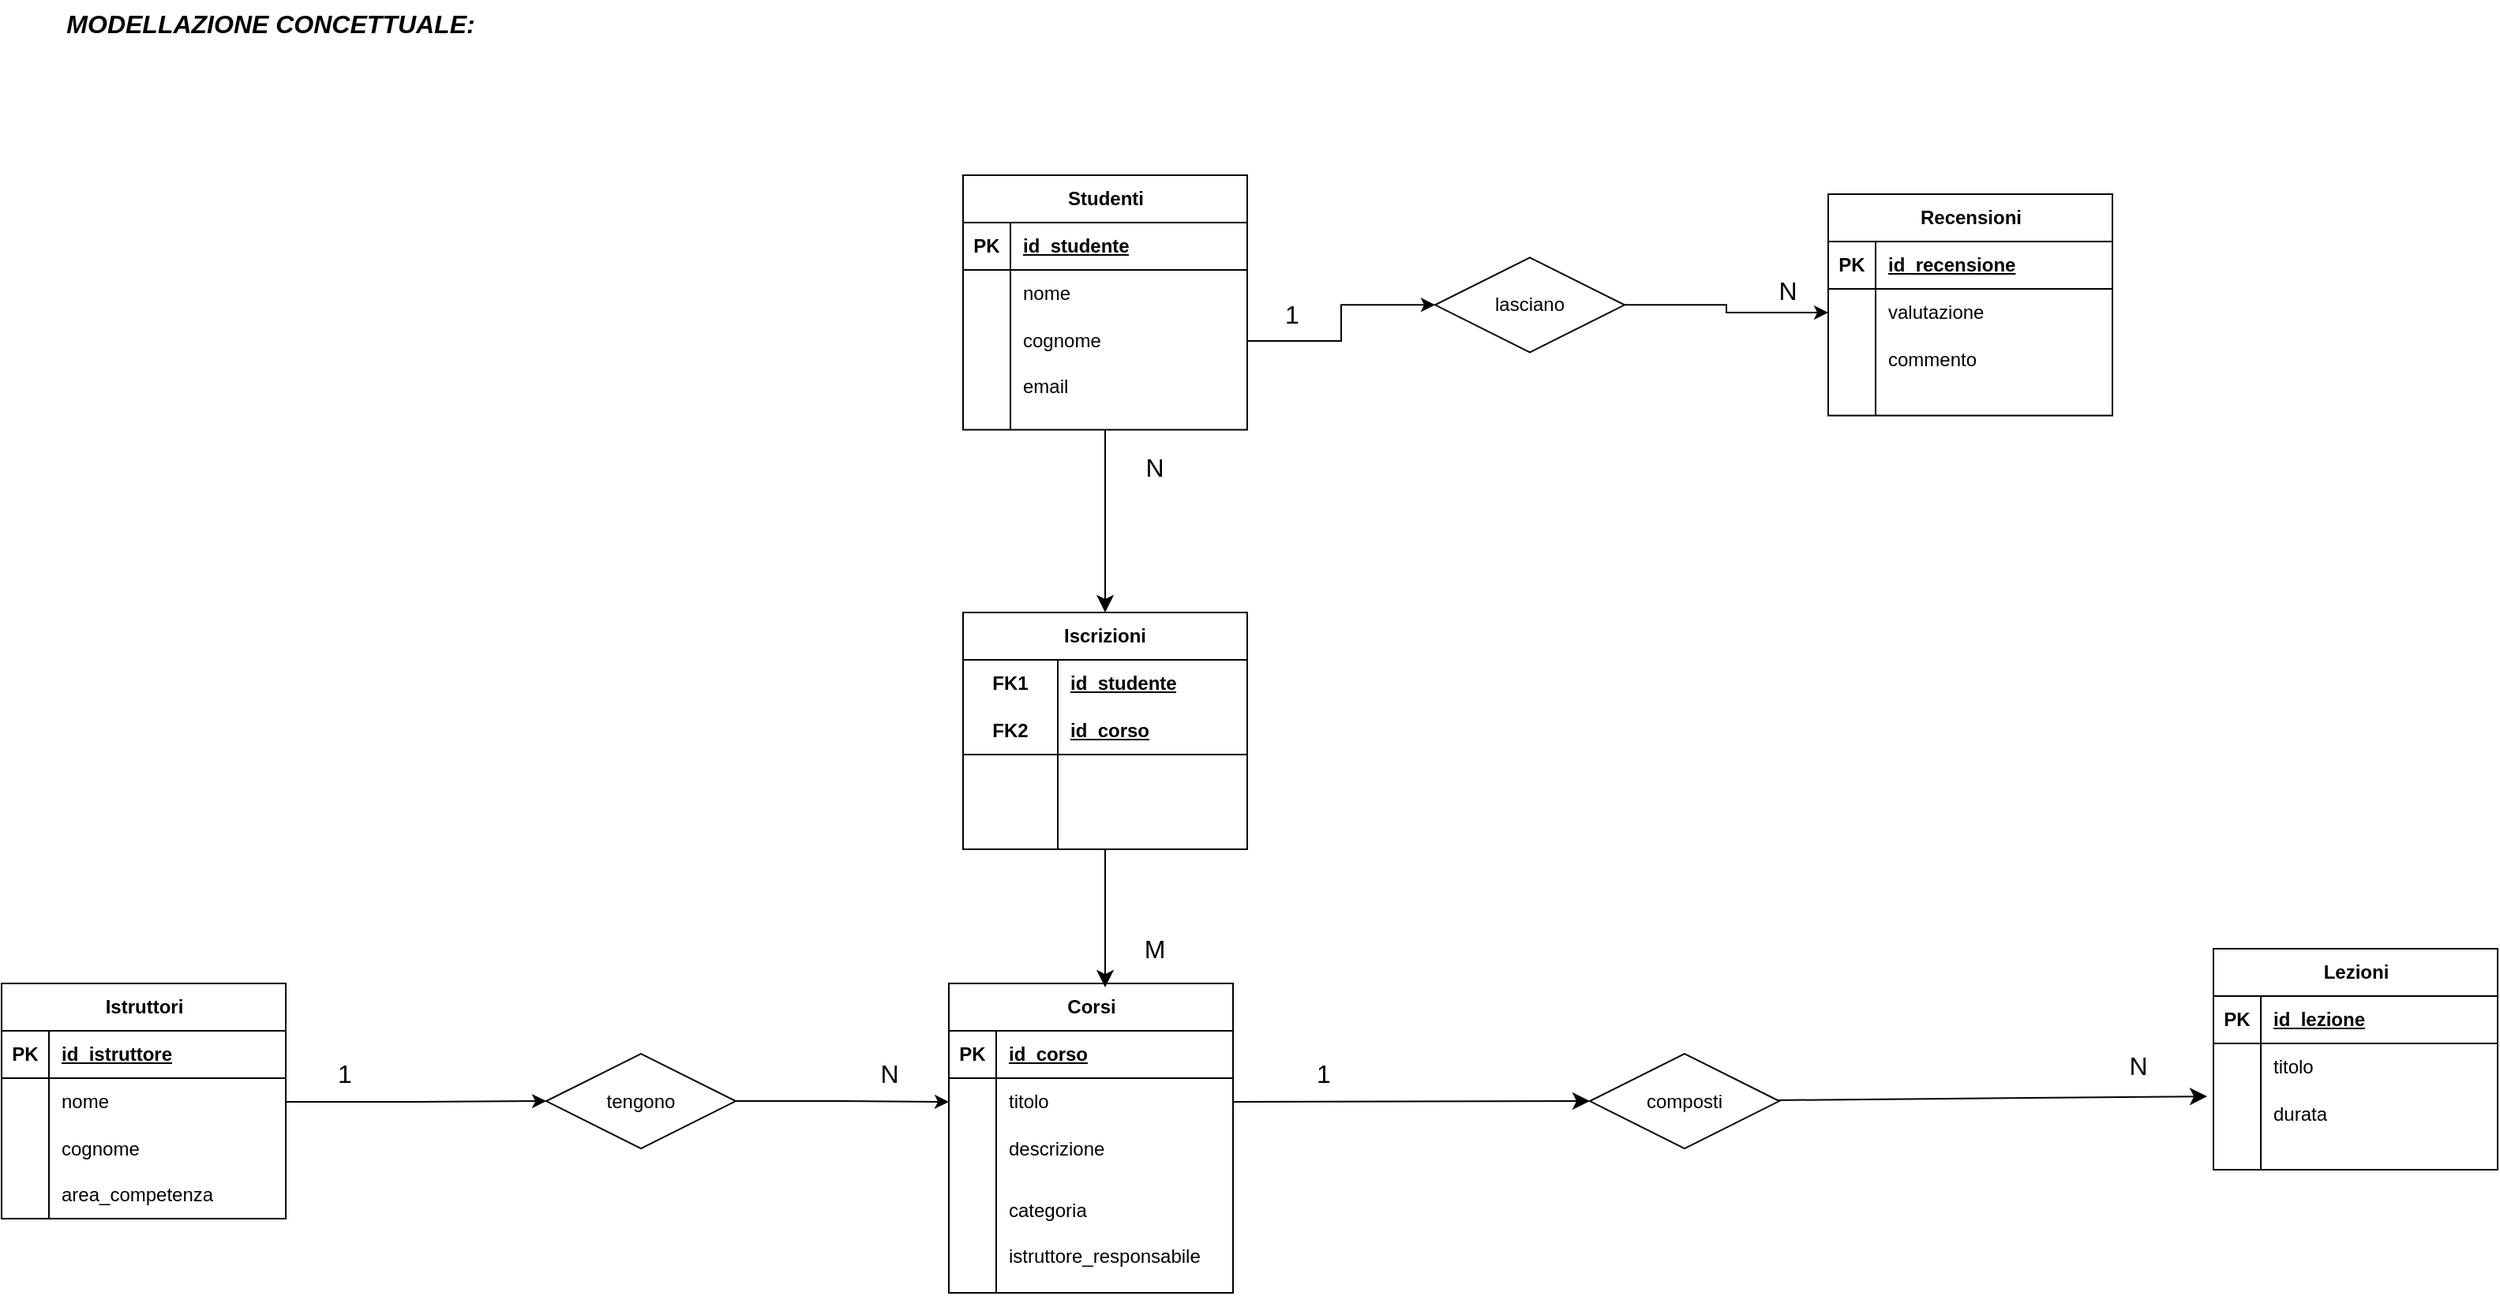 <mxfile version="25.0.1">
  <diagram name="Pagina-1" id="RCfNwhT3xRgk-kJwh4J0">
    <mxGraphModel dx="3114" dy="1766" grid="0" gridSize="10" guides="1" tooltips="1" connect="1" arrows="1" fold="1" page="0" pageScale="1" pageWidth="827" pageHeight="1169" math="0" shadow="0">
      <root>
        <mxCell id="0" />
        <mxCell id="1" parent="0" />
        <mxCell id="xzG_FatZfTLT_QW6iDGj-10" value="Corsi" style="shape=table;startSize=30;container=1;collapsible=1;childLayout=tableLayout;fixedRows=1;rowLines=0;fontStyle=1;align=center;resizeLast=1;html=1;" parent="1" vertex="1">
          <mxGeometry x="-467" y="129" width="180" height="196.012" as="geometry" />
        </mxCell>
        <mxCell id="xzG_FatZfTLT_QW6iDGj-11" value="" style="shape=tableRow;horizontal=0;startSize=0;swimlaneHead=0;swimlaneBody=0;fillColor=none;collapsible=0;dropTarget=0;points=[[0,0.5],[1,0.5]];portConstraint=eastwest;top=0;left=0;right=0;bottom=1;" parent="xzG_FatZfTLT_QW6iDGj-10" vertex="1">
          <mxGeometry y="30" width="180" height="30" as="geometry" />
        </mxCell>
        <mxCell id="xzG_FatZfTLT_QW6iDGj-12" value="PK" style="shape=partialRectangle;connectable=0;fillColor=none;top=0;left=0;bottom=0;right=0;fontStyle=1;overflow=hidden;whiteSpace=wrap;html=1;" parent="xzG_FatZfTLT_QW6iDGj-11" vertex="1">
          <mxGeometry width="30" height="30" as="geometry">
            <mxRectangle width="30" height="30" as="alternateBounds" />
          </mxGeometry>
        </mxCell>
        <mxCell id="xzG_FatZfTLT_QW6iDGj-13" value="id_corso" style="shape=partialRectangle;connectable=0;fillColor=none;top=0;left=0;bottom=0;right=0;align=left;spacingLeft=6;fontStyle=5;overflow=hidden;whiteSpace=wrap;html=1;" parent="xzG_FatZfTLT_QW6iDGj-11" vertex="1">
          <mxGeometry x="30" width="150" height="30" as="geometry">
            <mxRectangle width="150" height="30" as="alternateBounds" />
          </mxGeometry>
        </mxCell>
        <mxCell id="xzG_FatZfTLT_QW6iDGj-14" value="" style="shape=tableRow;horizontal=0;startSize=0;swimlaneHead=0;swimlaneBody=0;fillColor=none;collapsible=0;dropTarget=0;points=[[0,0.5],[1,0.5]];portConstraint=eastwest;top=0;left=0;right=0;bottom=0;" parent="xzG_FatZfTLT_QW6iDGj-10" vertex="1">
          <mxGeometry y="60" width="180" height="30" as="geometry" />
        </mxCell>
        <mxCell id="xzG_FatZfTLT_QW6iDGj-15" value="" style="shape=partialRectangle;connectable=0;fillColor=none;top=0;left=0;bottom=0;right=0;editable=1;overflow=hidden;whiteSpace=wrap;html=1;" parent="xzG_FatZfTLT_QW6iDGj-14" vertex="1">
          <mxGeometry width="30" height="30" as="geometry">
            <mxRectangle width="30" height="30" as="alternateBounds" />
          </mxGeometry>
        </mxCell>
        <mxCell id="xzG_FatZfTLT_QW6iDGj-16" value="titolo" style="shape=partialRectangle;connectable=0;fillColor=none;top=0;left=0;bottom=0;right=0;align=left;spacingLeft=6;overflow=hidden;whiteSpace=wrap;html=1;" parent="xzG_FatZfTLT_QW6iDGj-14" vertex="1">
          <mxGeometry x="30" width="150" height="30" as="geometry">
            <mxRectangle width="150" height="30" as="alternateBounds" />
          </mxGeometry>
        </mxCell>
        <mxCell id="xzG_FatZfTLT_QW6iDGj-17" value="" style="shape=tableRow;horizontal=0;startSize=0;swimlaneHead=0;swimlaneBody=0;fillColor=none;collapsible=0;dropTarget=0;points=[[0,0.5],[1,0.5]];portConstraint=eastwest;top=0;left=0;right=0;bottom=0;" parent="xzG_FatZfTLT_QW6iDGj-10" vertex="1">
          <mxGeometry y="90" width="180" height="29" as="geometry" />
        </mxCell>
        <mxCell id="xzG_FatZfTLT_QW6iDGj-18" value="" style="shape=partialRectangle;connectable=0;fillColor=none;top=0;left=0;bottom=0;right=0;editable=1;overflow=hidden;whiteSpace=wrap;html=1;" parent="xzG_FatZfTLT_QW6iDGj-17" vertex="1">
          <mxGeometry width="30" height="29" as="geometry">
            <mxRectangle width="30" height="29" as="alternateBounds" />
          </mxGeometry>
        </mxCell>
        <mxCell id="xzG_FatZfTLT_QW6iDGj-19" value="descrizione" style="shape=partialRectangle;connectable=0;fillColor=none;top=0;left=0;bottom=0;right=0;align=left;spacingLeft=6;overflow=hidden;whiteSpace=wrap;html=1;" parent="xzG_FatZfTLT_QW6iDGj-17" vertex="1">
          <mxGeometry x="30" width="150" height="29" as="geometry">
            <mxRectangle width="150" height="29" as="alternateBounds" />
          </mxGeometry>
        </mxCell>
        <mxCell id="xzG_FatZfTLT_QW6iDGj-20" value="" style="shape=tableRow;horizontal=0;startSize=0;swimlaneHead=0;swimlaneBody=0;fillColor=none;collapsible=0;dropTarget=0;points=[[0,0.5],[1,0.5]];portConstraint=eastwest;top=0;left=0;right=0;bottom=0;" parent="xzG_FatZfTLT_QW6iDGj-10" vertex="1">
          <mxGeometry y="119" width="180" height="77" as="geometry" />
        </mxCell>
        <mxCell id="xzG_FatZfTLT_QW6iDGj-21" value="" style="shape=partialRectangle;connectable=0;fillColor=none;top=0;left=0;bottom=0;right=0;editable=1;overflow=hidden;whiteSpace=wrap;html=1;" parent="xzG_FatZfTLT_QW6iDGj-20" vertex="1">
          <mxGeometry width="30" height="77" as="geometry">
            <mxRectangle width="30" height="77" as="alternateBounds" />
          </mxGeometry>
        </mxCell>
        <mxCell id="xzG_FatZfTLT_QW6iDGj-22" value="categoria&lt;div&gt;&lt;br&gt;&lt;/div&gt;&lt;div&gt;istruttore_responsabile&lt;/div&gt;" style="shape=partialRectangle;connectable=0;fillColor=none;top=0;left=0;bottom=0;right=0;align=left;spacingLeft=6;overflow=hidden;whiteSpace=wrap;html=1;" parent="xzG_FatZfTLT_QW6iDGj-20" vertex="1">
          <mxGeometry x="30" width="150" height="77" as="geometry">
            <mxRectangle width="150" height="77" as="alternateBounds" />
          </mxGeometry>
        </mxCell>
        <mxCell id="xzG_FatZfTLT_QW6iDGj-23" value="Lezioni" style="shape=table;startSize=30;container=1;collapsible=1;childLayout=tableLayout;fixedRows=1;rowLines=0;fontStyle=1;align=center;resizeLast=1;html=1;" parent="1" vertex="1">
          <mxGeometry x="334" y="107" width="180" height="140" as="geometry" />
        </mxCell>
        <mxCell id="xzG_FatZfTLT_QW6iDGj-24" value="" style="shape=tableRow;horizontal=0;startSize=0;swimlaneHead=0;swimlaneBody=0;fillColor=none;collapsible=0;dropTarget=0;points=[[0,0.5],[1,0.5]];portConstraint=eastwest;top=0;left=0;right=0;bottom=1;" parent="xzG_FatZfTLT_QW6iDGj-23" vertex="1">
          <mxGeometry y="30" width="180" height="30" as="geometry" />
        </mxCell>
        <mxCell id="xzG_FatZfTLT_QW6iDGj-25" value="PK" style="shape=partialRectangle;connectable=0;fillColor=none;top=0;left=0;bottom=0;right=0;fontStyle=1;overflow=hidden;whiteSpace=wrap;html=1;" parent="xzG_FatZfTLT_QW6iDGj-24" vertex="1">
          <mxGeometry width="30" height="30" as="geometry">
            <mxRectangle width="30" height="30" as="alternateBounds" />
          </mxGeometry>
        </mxCell>
        <mxCell id="xzG_FatZfTLT_QW6iDGj-26" value="id_lezione" style="shape=partialRectangle;connectable=0;fillColor=none;top=0;left=0;bottom=0;right=0;align=left;spacingLeft=6;fontStyle=5;overflow=hidden;whiteSpace=wrap;html=1;" parent="xzG_FatZfTLT_QW6iDGj-24" vertex="1">
          <mxGeometry x="30" width="150" height="30" as="geometry">
            <mxRectangle width="150" height="30" as="alternateBounds" />
          </mxGeometry>
        </mxCell>
        <mxCell id="xzG_FatZfTLT_QW6iDGj-27" value="" style="shape=tableRow;horizontal=0;startSize=0;swimlaneHead=0;swimlaneBody=0;fillColor=none;collapsible=0;dropTarget=0;points=[[0,0.5],[1,0.5]];portConstraint=eastwest;top=0;left=0;right=0;bottom=0;" parent="xzG_FatZfTLT_QW6iDGj-23" vertex="1">
          <mxGeometry y="60" width="180" height="30" as="geometry" />
        </mxCell>
        <mxCell id="xzG_FatZfTLT_QW6iDGj-28" value="" style="shape=partialRectangle;connectable=0;fillColor=none;top=0;left=0;bottom=0;right=0;editable=1;overflow=hidden;whiteSpace=wrap;html=1;" parent="xzG_FatZfTLT_QW6iDGj-27" vertex="1">
          <mxGeometry width="30" height="30" as="geometry">
            <mxRectangle width="30" height="30" as="alternateBounds" />
          </mxGeometry>
        </mxCell>
        <mxCell id="xzG_FatZfTLT_QW6iDGj-29" value="titolo" style="shape=partialRectangle;connectable=0;fillColor=none;top=0;left=0;bottom=0;right=0;align=left;spacingLeft=6;overflow=hidden;whiteSpace=wrap;html=1;" parent="xzG_FatZfTLT_QW6iDGj-27" vertex="1">
          <mxGeometry x="30" width="150" height="30" as="geometry">
            <mxRectangle width="150" height="30" as="alternateBounds" />
          </mxGeometry>
        </mxCell>
        <mxCell id="xzG_FatZfTLT_QW6iDGj-30" value="" style="shape=tableRow;horizontal=0;startSize=0;swimlaneHead=0;swimlaneBody=0;fillColor=none;collapsible=0;dropTarget=0;points=[[0,0.5],[1,0.5]];portConstraint=eastwest;top=0;left=0;right=0;bottom=0;" parent="xzG_FatZfTLT_QW6iDGj-23" vertex="1">
          <mxGeometry y="90" width="180" height="30" as="geometry" />
        </mxCell>
        <mxCell id="xzG_FatZfTLT_QW6iDGj-31" value="" style="shape=partialRectangle;connectable=0;fillColor=none;top=0;left=0;bottom=0;right=0;editable=1;overflow=hidden;whiteSpace=wrap;html=1;" parent="xzG_FatZfTLT_QW6iDGj-30" vertex="1">
          <mxGeometry width="30" height="30" as="geometry">
            <mxRectangle width="30" height="30" as="alternateBounds" />
          </mxGeometry>
        </mxCell>
        <mxCell id="xzG_FatZfTLT_QW6iDGj-32" value="durata" style="shape=partialRectangle;connectable=0;fillColor=none;top=0;left=0;bottom=0;right=0;align=left;spacingLeft=6;overflow=hidden;whiteSpace=wrap;html=1;" parent="xzG_FatZfTLT_QW6iDGj-30" vertex="1">
          <mxGeometry x="30" width="150" height="30" as="geometry">
            <mxRectangle width="150" height="30" as="alternateBounds" />
          </mxGeometry>
        </mxCell>
        <mxCell id="xzG_FatZfTLT_QW6iDGj-33" value="" style="shape=tableRow;horizontal=0;startSize=0;swimlaneHead=0;swimlaneBody=0;fillColor=none;collapsible=0;dropTarget=0;points=[[0,0.5],[1,0.5]];portConstraint=eastwest;top=0;left=0;right=0;bottom=0;" parent="xzG_FatZfTLT_QW6iDGj-23" vertex="1">
          <mxGeometry y="120" width="180" height="20" as="geometry" />
        </mxCell>
        <mxCell id="xzG_FatZfTLT_QW6iDGj-34" value="" style="shape=partialRectangle;connectable=0;fillColor=none;top=0;left=0;bottom=0;right=0;editable=1;overflow=hidden;whiteSpace=wrap;html=1;" parent="xzG_FatZfTLT_QW6iDGj-33" vertex="1">
          <mxGeometry width="30" height="20" as="geometry">
            <mxRectangle width="30" height="20" as="alternateBounds" />
          </mxGeometry>
        </mxCell>
        <mxCell id="xzG_FatZfTLT_QW6iDGj-35" value="&lt;div&gt;&lt;br&gt;&lt;/div&gt;" style="shape=partialRectangle;connectable=0;fillColor=none;top=0;left=0;bottom=0;right=0;align=left;spacingLeft=6;overflow=hidden;whiteSpace=wrap;html=1;" parent="xzG_FatZfTLT_QW6iDGj-33" vertex="1">
          <mxGeometry x="30" width="150" height="20" as="geometry">
            <mxRectangle width="150" height="20" as="alternateBounds" />
          </mxGeometry>
        </mxCell>
        <mxCell id="xzG_FatZfTLT_QW6iDGj-41" value="composti" style="shape=rhombus;perimeter=rhombusPerimeter;whiteSpace=wrap;html=1;align=center;" parent="1" vertex="1">
          <mxGeometry x="-61" y="173.51" width="120" height="60" as="geometry" />
        </mxCell>
        <mxCell id="xzG_FatZfTLT_QW6iDGj-42" style="edgeStyle=none;curved=1;rounded=0;orthogonalLoop=1;jettySize=auto;html=1;exitX=1;exitY=0.5;exitDx=0;exitDy=0;entryX=0;entryY=0.5;entryDx=0;entryDy=0;fontSize=12;startSize=8;endSize=8;" parent="1" source="xzG_FatZfTLT_QW6iDGj-14" target="xzG_FatZfTLT_QW6iDGj-41" edge="1">
          <mxGeometry relative="1" as="geometry" />
        </mxCell>
        <mxCell id="xzG_FatZfTLT_QW6iDGj-43" style="edgeStyle=none;curved=1;rounded=0;orthogonalLoop=1;jettySize=auto;html=1;entryX=-0.022;entryY=0.117;entryDx=0;entryDy=0;entryPerimeter=0;fontSize=12;startSize=8;endSize=8;" parent="1" source="xzG_FatZfTLT_QW6iDGj-41" target="xzG_FatZfTLT_QW6iDGj-30" edge="1">
          <mxGeometry relative="1" as="geometry" />
        </mxCell>
        <mxCell id="xzG_FatZfTLT_QW6iDGj-91" style="edgeStyle=none;curved=1;rounded=0;orthogonalLoop=1;jettySize=auto;html=1;entryX=0.5;entryY=0;entryDx=0;entryDy=0;fontSize=12;startSize=8;endSize=8;" parent="1" source="xzG_FatZfTLT_QW6iDGj-65" target="xzG_FatZfTLT_QW6iDGj-78" edge="1">
          <mxGeometry relative="1" as="geometry" />
        </mxCell>
        <mxCell id="xzG_FatZfTLT_QW6iDGj-65" value="Studenti" style="shape=table;startSize=30;container=1;collapsible=1;childLayout=tableLayout;fixedRows=1;rowLines=0;fontStyle=1;align=center;resizeLast=1;html=1;" parent="1" vertex="1">
          <mxGeometry x="-458" y="-383" width="180" height="161.273" as="geometry" />
        </mxCell>
        <mxCell id="xzG_FatZfTLT_QW6iDGj-66" value="" style="shape=tableRow;horizontal=0;startSize=0;swimlaneHead=0;swimlaneBody=0;fillColor=none;collapsible=0;dropTarget=0;points=[[0,0.5],[1,0.5]];portConstraint=eastwest;top=0;left=0;right=0;bottom=1;" parent="xzG_FatZfTLT_QW6iDGj-65" vertex="1">
          <mxGeometry y="30" width="180" height="30" as="geometry" />
        </mxCell>
        <mxCell id="xzG_FatZfTLT_QW6iDGj-67" value="PK" style="shape=partialRectangle;connectable=0;fillColor=none;top=0;left=0;bottom=0;right=0;fontStyle=1;overflow=hidden;whiteSpace=wrap;html=1;" parent="xzG_FatZfTLT_QW6iDGj-66" vertex="1">
          <mxGeometry width="30" height="30" as="geometry">
            <mxRectangle width="30" height="30" as="alternateBounds" />
          </mxGeometry>
        </mxCell>
        <mxCell id="xzG_FatZfTLT_QW6iDGj-68" value="id_studente" style="shape=partialRectangle;connectable=0;fillColor=none;top=0;left=0;bottom=0;right=0;align=left;spacingLeft=6;fontStyle=5;overflow=hidden;whiteSpace=wrap;html=1;" parent="xzG_FatZfTLT_QW6iDGj-66" vertex="1">
          <mxGeometry x="30" width="150" height="30" as="geometry">
            <mxRectangle width="150" height="30" as="alternateBounds" />
          </mxGeometry>
        </mxCell>
        <mxCell id="xzG_FatZfTLT_QW6iDGj-69" value="" style="shape=tableRow;horizontal=0;startSize=0;swimlaneHead=0;swimlaneBody=0;fillColor=none;collapsible=0;dropTarget=0;points=[[0,0.5],[1,0.5]];portConstraint=eastwest;top=0;left=0;right=0;bottom=0;" parent="xzG_FatZfTLT_QW6iDGj-65" vertex="1">
          <mxGeometry y="60" width="180" height="30" as="geometry" />
        </mxCell>
        <mxCell id="xzG_FatZfTLT_QW6iDGj-70" value="" style="shape=partialRectangle;connectable=0;fillColor=none;top=0;left=0;bottom=0;right=0;editable=1;overflow=hidden;whiteSpace=wrap;html=1;" parent="xzG_FatZfTLT_QW6iDGj-69" vertex="1">
          <mxGeometry width="30" height="30" as="geometry">
            <mxRectangle width="30" height="30" as="alternateBounds" />
          </mxGeometry>
        </mxCell>
        <mxCell id="xzG_FatZfTLT_QW6iDGj-71" value="nome" style="shape=partialRectangle;connectable=0;fillColor=none;top=0;left=0;bottom=0;right=0;align=left;spacingLeft=6;overflow=hidden;whiteSpace=wrap;html=1;" parent="xzG_FatZfTLT_QW6iDGj-69" vertex="1">
          <mxGeometry x="30" width="150" height="30" as="geometry">
            <mxRectangle width="150" height="30" as="alternateBounds" />
          </mxGeometry>
        </mxCell>
        <mxCell id="xzG_FatZfTLT_QW6iDGj-72" value="" style="shape=tableRow;horizontal=0;startSize=0;swimlaneHead=0;swimlaneBody=0;fillColor=none;collapsible=0;dropTarget=0;points=[[0,0.5],[1,0.5]];portConstraint=eastwest;top=0;left=0;right=0;bottom=0;" parent="xzG_FatZfTLT_QW6iDGj-65" vertex="1">
          <mxGeometry y="90" width="180" height="30" as="geometry" />
        </mxCell>
        <mxCell id="xzG_FatZfTLT_QW6iDGj-73" value="" style="shape=partialRectangle;connectable=0;fillColor=none;top=0;left=0;bottom=0;right=0;editable=1;overflow=hidden;whiteSpace=wrap;html=1;" parent="xzG_FatZfTLT_QW6iDGj-72" vertex="1">
          <mxGeometry width="30" height="30" as="geometry">
            <mxRectangle width="30" height="30" as="alternateBounds" />
          </mxGeometry>
        </mxCell>
        <mxCell id="xzG_FatZfTLT_QW6iDGj-74" value="cognome" style="shape=partialRectangle;connectable=0;fillColor=none;top=0;left=0;bottom=0;right=0;align=left;spacingLeft=6;overflow=hidden;whiteSpace=wrap;html=1;" parent="xzG_FatZfTLT_QW6iDGj-72" vertex="1">
          <mxGeometry x="30" width="150" height="30" as="geometry">
            <mxRectangle width="150" height="30" as="alternateBounds" />
          </mxGeometry>
        </mxCell>
        <mxCell id="xzG_FatZfTLT_QW6iDGj-75" value="" style="shape=tableRow;horizontal=0;startSize=0;swimlaneHead=0;swimlaneBody=0;fillColor=none;collapsible=0;dropTarget=0;points=[[0,0.5],[1,0.5]];portConstraint=eastwest;top=0;left=0;right=0;bottom=0;" parent="xzG_FatZfTLT_QW6iDGj-65" vertex="1">
          <mxGeometry y="120" width="180" height="41" as="geometry" />
        </mxCell>
        <mxCell id="xzG_FatZfTLT_QW6iDGj-76" value="" style="shape=partialRectangle;connectable=0;fillColor=none;top=0;left=0;bottom=0;right=0;editable=1;overflow=hidden;whiteSpace=wrap;html=1;" parent="xzG_FatZfTLT_QW6iDGj-75" vertex="1">
          <mxGeometry width="30" height="41" as="geometry">
            <mxRectangle width="30" height="41" as="alternateBounds" />
          </mxGeometry>
        </mxCell>
        <mxCell id="xzG_FatZfTLT_QW6iDGj-77" value="email&lt;div&gt;&lt;br&gt;&lt;/div&gt;" style="shape=partialRectangle;connectable=0;fillColor=none;top=0;left=0;bottom=0;right=0;align=left;spacingLeft=6;overflow=hidden;whiteSpace=wrap;html=1;" parent="xzG_FatZfTLT_QW6iDGj-75" vertex="1">
          <mxGeometry x="30" width="150" height="41" as="geometry">
            <mxRectangle width="150" height="41" as="alternateBounds" />
          </mxGeometry>
        </mxCell>
        <mxCell id="xzG_FatZfTLT_QW6iDGj-78" value="Iscrizioni" style="shape=table;startSize=30;container=1;collapsible=1;childLayout=tableLayout;fixedRows=1;rowLines=0;fontStyle=1;align=center;resizeLast=1;html=1;whiteSpace=wrap;" parent="1" vertex="1">
          <mxGeometry x="-458" y="-106" width="180" height="150" as="geometry" />
        </mxCell>
        <mxCell id="xzG_FatZfTLT_QW6iDGj-79" value="" style="shape=tableRow;horizontal=0;startSize=0;swimlaneHead=0;swimlaneBody=0;fillColor=none;collapsible=0;dropTarget=0;points=[[0,0.5],[1,0.5]];portConstraint=eastwest;top=0;left=0;right=0;bottom=0;html=1;" parent="xzG_FatZfTLT_QW6iDGj-78" vertex="1">
          <mxGeometry y="30" width="180" height="30" as="geometry" />
        </mxCell>
        <mxCell id="xzG_FatZfTLT_QW6iDGj-80" value="FK1" style="shape=partialRectangle;connectable=0;fillColor=none;top=0;left=0;bottom=0;right=0;fontStyle=1;overflow=hidden;html=1;whiteSpace=wrap;" parent="xzG_FatZfTLT_QW6iDGj-79" vertex="1">
          <mxGeometry width="60" height="30" as="geometry">
            <mxRectangle width="60" height="30" as="alternateBounds" />
          </mxGeometry>
        </mxCell>
        <mxCell id="xzG_FatZfTLT_QW6iDGj-81" value="id_studente" style="shape=partialRectangle;connectable=0;fillColor=none;top=0;left=0;bottom=0;right=0;align=left;spacingLeft=6;fontStyle=5;overflow=hidden;html=1;whiteSpace=wrap;" parent="xzG_FatZfTLT_QW6iDGj-79" vertex="1">
          <mxGeometry x="60" width="120" height="30" as="geometry">
            <mxRectangle width="120" height="30" as="alternateBounds" />
          </mxGeometry>
        </mxCell>
        <mxCell id="xzG_FatZfTLT_QW6iDGj-82" value="" style="shape=tableRow;horizontal=0;startSize=0;swimlaneHead=0;swimlaneBody=0;fillColor=none;collapsible=0;dropTarget=0;points=[[0,0.5],[1,0.5]];portConstraint=eastwest;top=0;left=0;right=0;bottom=1;html=1;" parent="xzG_FatZfTLT_QW6iDGj-78" vertex="1">
          <mxGeometry y="60" width="180" height="30" as="geometry" />
        </mxCell>
        <mxCell id="xzG_FatZfTLT_QW6iDGj-83" value="FK2" style="shape=partialRectangle;connectable=0;fillColor=none;top=0;left=0;bottom=0;right=0;fontStyle=1;overflow=hidden;html=1;whiteSpace=wrap;" parent="xzG_FatZfTLT_QW6iDGj-82" vertex="1">
          <mxGeometry width="60" height="30" as="geometry">
            <mxRectangle width="60" height="30" as="alternateBounds" />
          </mxGeometry>
        </mxCell>
        <mxCell id="xzG_FatZfTLT_QW6iDGj-84" value="id_corso" style="shape=partialRectangle;connectable=0;fillColor=none;top=0;left=0;bottom=0;right=0;align=left;spacingLeft=6;fontStyle=5;overflow=hidden;html=1;whiteSpace=wrap;" parent="xzG_FatZfTLT_QW6iDGj-82" vertex="1">
          <mxGeometry x="60" width="120" height="30" as="geometry">
            <mxRectangle width="120" height="30" as="alternateBounds" />
          </mxGeometry>
        </mxCell>
        <mxCell id="xzG_FatZfTLT_QW6iDGj-85" value="" style="shape=tableRow;horizontal=0;startSize=0;swimlaneHead=0;swimlaneBody=0;fillColor=none;collapsible=0;dropTarget=0;points=[[0,0.5],[1,0.5]];portConstraint=eastwest;top=0;left=0;right=0;bottom=0;html=1;" parent="xzG_FatZfTLT_QW6iDGj-78" vertex="1">
          <mxGeometry y="90" width="180" height="30" as="geometry" />
        </mxCell>
        <mxCell id="xzG_FatZfTLT_QW6iDGj-86" value="" style="shape=partialRectangle;connectable=0;fillColor=none;top=0;left=0;bottom=0;right=0;editable=1;overflow=hidden;html=1;whiteSpace=wrap;" parent="xzG_FatZfTLT_QW6iDGj-85" vertex="1">
          <mxGeometry width="60" height="30" as="geometry">
            <mxRectangle width="60" height="30" as="alternateBounds" />
          </mxGeometry>
        </mxCell>
        <mxCell id="xzG_FatZfTLT_QW6iDGj-87" value="" style="shape=partialRectangle;connectable=0;fillColor=none;top=0;left=0;bottom=0;right=0;align=left;spacingLeft=6;overflow=hidden;html=1;whiteSpace=wrap;" parent="xzG_FatZfTLT_QW6iDGj-85" vertex="1">
          <mxGeometry x="60" width="120" height="30" as="geometry">
            <mxRectangle width="120" height="30" as="alternateBounds" />
          </mxGeometry>
        </mxCell>
        <mxCell id="xzG_FatZfTLT_QW6iDGj-88" value="" style="shape=tableRow;horizontal=0;startSize=0;swimlaneHead=0;swimlaneBody=0;fillColor=none;collapsible=0;dropTarget=0;points=[[0,0.5],[1,0.5]];portConstraint=eastwest;top=0;left=0;right=0;bottom=0;html=1;" parent="xzG_FatZfTLT_QW6iDGj-78" vertex="1">
          <mxGeometry y="120" width="180" height="30" as="geometry" />
        </mxCell>
        <mxCell id="xzG_FatZfTLT_QW6iDGj-89" value="" style="shape=partialRectangle;connectable=0;fillColor=none;top=0;left=0;bottom=0;right=0;editable=1;overflow=hidden;html=1;whiteSpace=wrap;" parent="xzG_FatZfTLT_QW6iDGj-88" vertex="1">
          <mxGeometry width="60" height="30" as="geometry">
            <mxRectangle width="60" height="30" as="alternateBounds" />
          </mxGeometry>
        </mxCell>
        <mxCell id="xzG_FatZfTLT_QW6iDGj-90" value="" style="shape=partialRectangle;connectable=0;fillColor=none;top=0;left=0;bottom=0;right=0;align=left;spacingLeft=6;overflow=hidden;html=1;whiteSpace=wrap;" parent="xzG_FatZfTLT_QW6iDGj-88" vertex="1">
          <mxGeometry x="60" width="120" height="30" as="geometry">
            <mxRectangle width="120" height="30" as="alternateBounds" />
          </mxGeometry>
        </mxCell>
        <mxCell id="xzG_FatZfTLT_QW6iDGj-92" style="edgeStyle=none;curved=1;rounded=0;orthogonalLoop=1;jettySize=auto;html=1;entryX=0.55;entryY=0.013;entryDx=0;entryDy=0;entryPerimeter=0;fontSize=12;startSize=8;endSize=8;" parent="1" source="xzG_FatZfTLT_QW6iDGj-78" target="xzG_FatZfTLT_QW6iDGj-10" edge="1">
          <mxGeometry relative="1" as="geometry" />
        </mxCell>
        <mxCell id="xzG_FatZfTLT_QW6iDGj-93" value="N" style="text;strokeColor=none;fillColor=none;html=1;align=center;verticalAlign=middle;whiteSpace=wrap;rounded=0;fontSize=16;" parent="1" vertex="1">
          <mxGeometry x="-360" y="-206" width="47" height="15" as="geometry" />
        </mxCell>
        <mxCell id="xzG_FatZfTLT_QW6iDGj-94" value="MODELLAZIONE CONCETTUALE:" style="text;strokeColor=none;fillColor=none;html=1;align=center;verticalAlign=middle;whiteSpace=wrap;rounded=0;fontSize=16;fontStyle=3" parent="1" vertex="1">
          <mxGeometry x="-1067" y="-494" width="341" height="30" as="geometry" />
        </mxCell>
        <mxCell id="xzG_FatZfTLT_QW6iDGj-95" value="M" style="text;strokeColor=none;fillColor=none;html=1;align=center;verticalAlign=middle;whiteSpace=wrap;rounded=0;fontSize=16;" parent="1" vertex="1">
          <mxGeometry x="-360" y="99.5" width="47" height="15" as="geometry" />
        </mxCell>
        <mxCell id="f62ApX1nFC0U4uHHMEcd-3" value="Recensioni" style="shape=table;startSize=30;container=1;collapsible=1;childLayout=tableLayout;fixedRows=1;rowLines=0;fontStyle=1;align=center;resizeLast=1;html=1;" parent="1" vertex="1">
          <mxGeometry x="90" y="-371" width="180" height="140.273" as="geometry" />
        </mxCell>
        <mxCell id="f62ApX1nFC0U4uHHMEcd-4" value="" style="shape=tableRow;horizontal=0;startSize=0;swimlaneHead=0;swimlaneBody=0;fillColor=none;collapsible=0;dropTarget=0;points=[[0,0.5],[1,0.5]];portConstraint=eastwest;top=0;left=0;right=0;bottom=1;" parent="f62ApX1nFC0U4uHHMEcd-3" vertex="1">
          <mxGeometry y="30" width="180" height="30" as="geometry" />
        </mxCell>
        <mxCell id="f62ApX1nFC0U4uHHMEcd-5" value="PK" style="shape=partialRectangle;connectable=0;fillColor=none;top=0;left=0;bottom=0;right=0;fontStyle=1;overflow=hidden;whiteSpace=wrap;html=1;" parent="f62ApX1nFC0U4uHHMEcd-4" vertex="1">
          <mxGeometry width="30" height="30" as="geometry">
            <mxRectangle width="30" height="30" as="alternateBounds" />
          </mxGeometry>
        </mxCell>
        <mxCell id="f62ApX1nFC0U4uHHMEcd-6" value="id_recensione" style="shape=partialRectangle;connectable=0;fillColor=none;top=0;left=0;bottom=0;right=0;align=left;spacingLeft=6;fontStyle=5;overflow=hidden;whiteSpace=wrap;html=1;" parent="f62ApX1nFC0U4uHHMEcd-4" vertex="1">
          <mxGeometry x="30" width="150" height="30" as="geometry">
            <mxRectangle width="150" height="30" as="alternateBounds" />
          </mxGeometry>
        </mxCell>
        <mxCell id="f62ApX1nFC0U4uHHMEcd-7" value="" style="shape=tableRow;horizontal=0;startSize=0;swimlaneHead=0;swimlaneBody=0;fillColor=none;collapsible=0;dropTarget=0;points=[[0,0.5],[1,0.5]];portConstraint=eastwest;top=0;left=0;right=0;bottom=0;" parent="f62ApX1nFC0U4uHHMEcd-3" vertex="1">
          <mxGeometry y="60" width="180" height="30" as="geometry" />
        </mxCell>
        <mxCell id="f62ApX1nFC0U4uHHMEcd-8" value="" style="shape=partialRectangle;connectable=0;fillColor=none;top=0;left=0;bottom=0;right=0;editable=1;overflow=hidden;whiteSpace=wrap;html=1;" parent="f62ApX1nFC0U4uHHMEcd-7" vertex="1">
          <mxGeometry width="30" height="30" as="geometry">
            <mxRectangle width="30" height="30" as="alternateBounds" />
          </mxGeometry>
        </mxCell>
        <mxCell id="f62ApX1nFC0U4uHHMEcd-9" value="valutazione" style="shape=partialRectangle;connectable=0;fillColor=none;top=0;left=0;bottom=0;right=0;align=left;spacingLeft=6;overflow=hidden;whiteSpace=wrap;html=1;" parent="f62ApX1nFC0U4uHHMEcd-7" vertex="1">
          <mxGeometry x="30" width="150" height="30" as="geometry">
            <mxRectangle width="150" height="30" as="alternateBounds" />
          </mxGeometry>
        </mxCell>
        <mxCell id="f62ApX1nFC0U4uHHMEcd-10" value="" style="shape=tableRow;horizontal=0;startSize=0;swimlaneHead=0;swimlaneBody=0;fillColor=none;collapsible=0;dropTarget=0;points=[[0,0.5],[1,0.5]];portConstraint=eastwest;top=0;left=0;right=0;bottom=0;" parent="f62ApX1nFC0U4uHHMEcd-3" vertex="1">
          <mxGeometry y="90" width="180" height="30" as="geometry" />
        </mxCell>
        <mxCell id="f62ApX1nFC0U4uHHMEcd-11" value="" style="shape=partialRectangle;connectable=0;fillColor=none;top=0;left=0;bottom=0;right=0;editable=1;overflow=hidden;whiteSpace=wrap;html=1;" parent="f62ApX1nFC0U4uHHMEcd-10" vertex="1">
          <mxGeometry width="30" height="30" as="geometry">
            <mxRectangle width="30" height="30" as="alternateBounds" />
          </mxGeometry>
        </mxCell>
        <mxCell id="f62ApX1nFC0U4uHHMEcd-12" value="commento" style="shape=partialRectangle;connectable=0;fillColor=none;top=0;left=0;bottom=0;right=0;align=left;spacingLeft=6;overflow=hidden;whiteSpace=wrap;html=1;" parent="f62ApX1nFC0U4uHHMEcd-10" vertex="1">
          <mxGeometry x="30" width="150" height="30" as="geometry">
            <mxRectangle width="150" height="30" as="alternateBounds" />
          </mxGeometry>
        </mxCell>
        <mxCell id="f62ApX1nFC0U4uHHMEcd-13" value="" style="shape=tableRow;horizontal=0;startSize=0;swimlaneHead=0;swimlaneBody=0;fillColor=none;collapsible=0;dropTarget=0;points=[[0,0.5],[1,0.5]];portConstraint=eastwest;top=0;left=0;right=0;bottom=0;" parent="f62ApX1nFC0U4uHHMEcd-3" vertex="1">
          <mxGeometry y="120" width="180" height="20" as="geometry" />
        </mxCell>
        <mxCell id="f62ApX1nFC0U4uHHMEcd-14" value="" style="shape=partialRectangle;connectable=0;fillColor=none;top=0;left=0;bottom=0;right=0;editable=1;overflow=hidden;whiteSpace=wrap;html=1;" parent="f62ApX1nFC0U4uHHMEcd-13" vertex="1">
          <mxGeometry width="30" height="20" as="geometry">
            <mxRectangle width="30" height="20" as="alternateBounds" />
          </mxGeometry>
        </mxCell>
        <mxCell id="f62ApX1nFC0U4uHHMEcd-15" value="&lt;div&gt;&lt;br&gt;&lt;/div&gt;" style="shape=partialRectangle;connectable=0;fillColor=none;top=0;left=0;bottom=0;right=0;align=left;spacingLeft=6;overflow=hidden;whiteSpace=wrap;html=1;" parent="f62ApX1nFC0U4uHHMEcd-13" vertex="1">
          <mxGeometry x="30" width="150" height="20" as="geometry">
            <mxRectangle width="150" height="20" as="alternateBounds" />
          </mxGeometry>
        </mxCell>
        <mxCell id="f62ApX1nFC0U4uHHMEcd-19" style="edgeStyle=orthogonalEdgeStyle;rounded=0;orthogonalLoop=1;jettySize=auto;html=1;" parent="1" source="f62ApX1nFC0U4uHHMEcd-17" target="f62ApX1nFC0U4uHHMEcd-7" edge="1">
          <mxGeometry relative="1" as="geometry" />
        </mxCell>
        <mxCell id="f62ApX1nFC0U4uHHMEcd-17" value="lasciano" style="shape=rhombus;perimeter=rhombusPerimeter;whiteSpace=wrap;html=1;align=center;" parent="1" vertex="1">
          <mxGeometry x="-159" y="-330.86" width="120" height="60" as="geometry" />
        </mxCell>
        <mxCell id="f62ApX1nFC0U4uHHMEcd-18" style="edgeStyle=orthogonalEdgeStyle;rounded=0;orthogonalLoop=1;jettySize=auto;html=1;entryX=0;entryY=0.5;entryDx=0;entryDy=0;" parent="1" source="xzG_FatZfTLT_QW6iDGj-72" target="f62ApX1nFC0U4uHHMEcd-17" edge="1">
          <mxGeometry relative="1" as="geometry" />
        </mxCell>
        <mxCell id="f62ApX1nFC0U4uHHMEcd-20" value="1" style="text;strokeColor=none;fillColor=none;html=1;align=center;verticalAlign=middle;whiteSpace=wrap;rounded=0;fontSize=16;" parent="1" vertex="1">
          <mxGeometry x="-273" y="-303" width="47" height="15" as="geometry" />
        </mxCell>
        <mxCell id="f62ApX1nFC0U4uHHMEcd-22" value="Istruttori" style="shape=table;startSize=30;container=1;collapsible=1;childLayout=tableLayout;fixedRows=1;rowLines=0;fontStyle=1;align=center;resizeLast=1;html=1;" parent="1" vertex="1">
          <mxGeometry x="-1067" y="129" width="180" height="149.023" as="geometry" />
        </mxCell>
        <mxCell id="f62ApX1nFC0U4uHHMEcd-23" value="" style="shape=tableRow;horizontal=0;startSize=0;swimlaneHead=0;swimlaneBody=0;fillColor=none;collapsible=0;dropTarget=0;points=[[0,0.5],[1,0.5]];portConstraint=eastwest;top=0;left=0;right=0;bottom=1;" parent="f62ApX1nFC0U4uHHMEcd-22" vertex="1">
          <mxGeometry y="30" width="180" height="30" as="geometry" />
        </mxCell>
        <mxCell id="f62ApX1nFC0U4uHHMEcd-24" value="PK" style="shape=partialRectangle;connectable=0;fillColor=none;top=0;left=0;bottom=0;right=0;fontStyle=1;overflow=hidden;whiteSpace=wrap;html=1;" parent="f62ApX1nFC0U4uHHMEcd-23" vertex="1">
          <mxGeometry width="30" height="30" as="geometry">
            <mxRectangle width="30" height="30" as="alternateBounds" />
          </mxGeometry>
        </mxCell>
        <mxCell id="f62ApX1nFC0U4uHHMEcd-25" value="id_istruttore" style="shape=partialRectangle;connectable=0;fillColor=none;top=0;left=0;bottom=0;right=0;align=left;spacingLeft=6;fontStyle=5;overflow=hidden;whiteSpace=wrap;html=1;" parent="f62ApX1nFC0U4uHHMEcd-23" vertex="1">
          <mxGeometry x="30" width="150" height="30" as="geometry">
            <mxRectangle width="150" height="30" as="alternateBounds" />
          </mxGeometry>
        </mxCell>
        <mxCell id="f62ApX1nFC0U4uHHMEcd-26" value="" style="shape=tableRow;horizontal=0;startSize=0;swimlaneHead=0;swimlaneBody=0;fillColor=none;collapsible=0;dropTarget=0;points=[[0,0.5],[1,0.5]];portConstraint=eastwest;top=0;left=0;right=0;bottom=0;" parent="f62ApX1nFC0U4uHHMEcd-22" vertex="1">
          <mxGeometry y="60" width="180" height="30" as="geometry" />
        </mxCell>
        <mxCell id="f62ApX1nFC0U4uHHMEcd-27" value="" style="shape=partialRectangle;connectable=0;fillColor=none;top=0;left=0;bottom=0;right=0;editable=1;overflow=hidden;whiteSpace=wrap;html=1;" parent="f62ApX1nFC0U4uHHMEcd-26" vertex="1">
          <mxGeometry width="30" height="30" as="geometry">
            <mxRectangle width="30" height="30" as="alternateBounds" />
          </mxGeometry>
        </mxCell>
        <mxCell id="f62ApX1nFC0U4uHHMEcd-28" value="nome" style="shape=partialRectangle;connectable=0;fillColor=none;top=0;left=0;bottom=0;right=0;align=left;spacingLeft=6;overflow=hidden;whiteSpace=wrap;html=1;" parent="f62ApX1nFC0U4uHHMEcd-26" vertex="1">
          <mxGeometry x="30" width="150" height="30" as="geometry">
            <mxRectangle width="150" height="30" as="alternateBounds" />
          </mxGeometry>
        </mxCell>
        <mxCell id="f62ApX1nFC0U4uHHMEcd-29" value="" style="shape=tableRow;horizontal=0;startSize=0;swimlaneHead=0;swimlaneBody=0;fillColor=none;collapsible=0;dropTarget=0;points=[[0,0.5],[1,0.5]];portConstraint=eastwest;top=0;left=0;right=0;bottom=0;" parent="f62ApX1nFC0U4uHHMEcd-22" vertex="1">
          <mxGeometry y="90" width="180" height="29" as="geometry" />
        </mxCell>
        <mxCell id="f62ApX1nFC0U4uHHMEcd-30" value="" style="shape=partialRectangle;connectable=0;fillColor=none;top=0;left=0;bottom=0;right=0;editable=1;overflow=hidden;whiteSpace=wrap;html=1;" parent="f62ApX1nFC0U4uHHMEcd-29" vertex="1">
          <mxGeometry width="30" height="29" as="geometry">
            <mxRectangle width="30" height="29" as="alternateBounds" />
          </mxGeometry>
        </mxCell>
        <mxCell id="f62ApX1nFC0U4uHHMEcd-31" value="cognome" style="shape=partialRectangle;connectable=0;fillColor=none;top=0;left=0;bottom=0;right=0;align=left;spacingLeft=6;overflow=hidden;whiteSpace=wrap;html=1;" parent="f62ApX1nFC0U4uHHMEcd-29" vertex="1">
          <mxGeometry x="30" width="150" height="29" as="geometry">
            <mxRectangle width="150" height="29" as="alternateBounds" />
          </mxGeometry>
        </mxCell>
        <mxCell id="f62ApX1nFC0U4uHHMEcd-32" value="" style="shape=tableRow;horizontal=0;startSize=0;swimlaneHead=0;swimlaneBody=0;fillColor=none;collapsible=0;dropTarget=0;points=[[0,0.5],[1,0.5]];portConstraint=eastwest;top=0;left=0;right=0;bottom=0;" parent="f62ApX1nFC0U4uHHMEcd-22" vertex="1">
          <mxGeometry y="119" width="180" height="30" as="geometry" />
        </mxCell>
        <mxCell id="f62ApX1nFC0U4uHHMEcd-33" value="" style="shape=partialRectangle;connectable=0;fillColor=none;top=0;left=0;bottom=0;right=0;editable=1;overflow=hidden;whiteSpace=wrap;html=1;" parent="f62ApX1nFC0U4uHHMEcd-32" vertex="1">
          <mxGeometry width="30" height="30" as="geometry">
            <mxRectangle width="30" height="30" as="alternateBounds" />
          </mxGeometry>
        </mxCell>
        <mxCell id="f62ApX1nFC0U4uHHMEcd-34" value="area_competenza" style="shape=partialRectangle;connectable=0;fillColor=none;top=0;left=0;bottom=0;right=0;align=left;spacingLeft=6;overflow=hidden;whiteSpace=wrap;html=1;" parent="f62ApX1nFC0U4uHHMEcd-32" vertex="1">
          <mxGeometry x="30" width="150" height="30" as="geometry">
            <mxRectangle width="150" height="30" as="alternateBounds" />
          </mxGeometry>
        </mxCell>
        <mxCell id="f62ApX1nFC0U4uHHMEcd-37" style="edgeStyle=orthogonalEdgeStyle;rounded=0;orthogonalLoop=1;jettySize=auto;html=1;entryX=0;entryY=0.5;entryDx=0;entryDy=0;" parent="1" source="f62ApX1nFC0U4uHHMEcd-35" target="xzG_FatZfTLT_QW6iDGj-14" edge="1">
          <mxGeometry relative="1" as="geometry" />
        </mxCell>
        <mxCell id="f62ApX1nFC0U4uHHMEcd-35" value="tengono" style="shape=rhombus;perimeter=rhombusPerimeter;whiteSpace=wrap;html=1;align=center;" parent="1" vertex="1">
          <mxGeometry x="-722" y="173.51" width="120" height="60" as="geometry" />
        </mxCell>
        <mxCell id="f62ApX1nFC0U4uHHMEcd-36" style="edgeStyle=orthogonalEdgeStyle;rounded=0;orthogonalLoop=1;jettySize=auto;html=1;" parent="1" source="f62ApX1nFC0U4uHHMEcd-26" target="f62ApX1nFC0U4uHHMEcd-35" edge="1">
          <mxGeometry relative="1" as="geometry" />
        </mxCell>
        <mxCell id="f62ApX1nFC0U4uHHMEcd-38" value="1" style="text;strokeColor=none;fillColor=none;html=1;align=center;verticalAlign=middle;whiteSpace=wrap;rounded=0;fontSize=16;" parent="1" vertex="1">
          <mxGeometry x="-873" y="178" width="47" height="15" as="geometry" />
        </mxCell>
        <mxCell id="f62ApX1nFC0U4uHHMEcd-39" value="N" style="text;strokeColor=none;fillColor=none;html=1;align=center;verticalAlign=middle;whiteSpace=wrap;rounded=0;fontSize=16;" parent="1" vertex="1">
          <mxGeometry x="-528" y="178" width="47" height="15" as="geometry" />
        </mxCell>
        <mxCell id="f62ApX1nFC0U4uHHMEcd-40" value="1" style="text;strokeColor=none;fillColor=none;html=1;align=center;verticalAlign=middle;whiteSpace=wrap;rounded=0;fontSize=16;" parent="1" vertex="1">
          <mxGeometry x="-253" y="178" width="47" height="15" as="geometry" />
        </mxCell>
        <mxCell id="f62ApX1nFC0U4uHHMEcd-41" value="N" style="text;strokeColor=none;fillColor=none;html=1;align=center;verticalAlign=middle;whiteSpace=wrap;rounded=0;fontSize=16;" parent="1" vertex="1">
          <mxGeometry x="263" y="173.51" width="47" height="15" as="geometry" />
        </mxCell>
        <mxCell id="DY3-qhi7kLmG-0k97Tjs-1" value="N" style="text;strokeColor=none;fillColor=none;html=1;align=center;verticalAlign=middle;whiteSpace=wrap;rounded=0;fontSize=16;" vertex="1" parent="1">
          <mxGeometry x="41" y="-318" width="47" height="15" as="geometry" />
        </mxCell>
      </root>
    </mxGraphModel>
  </diagram>
</mxfile>
